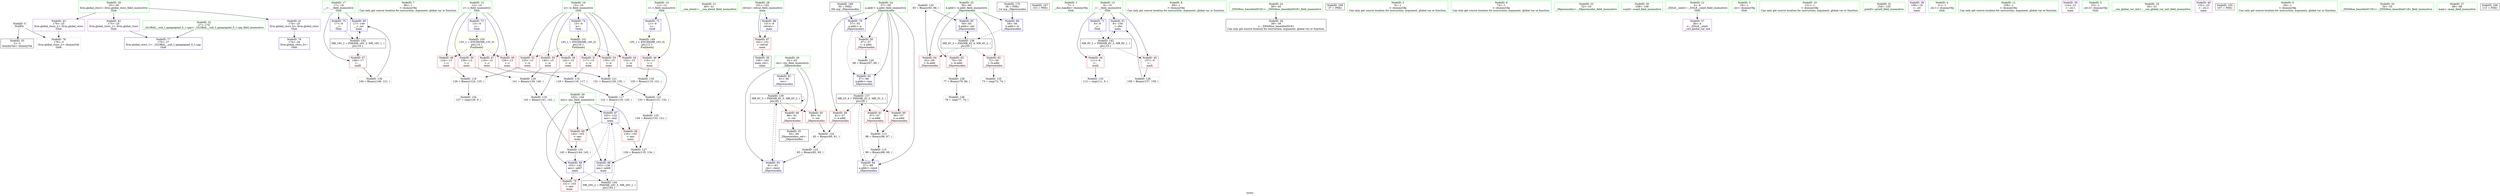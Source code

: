 digraph "SVFG" {
	label="SVFG";

	Node0x560ed8740060 [shape=record,color=grey,label="{NodeID: 0\nNullPtr}"];
	Node0x560ed8740060 -> Node0x560ed8754da0[style=solid];
	Node0x560ed8740060 -> Node0x560ed8758490[style=solid];
	Node0x560ed8758e80 [shape=record,color=blue,label="{NodeID: 90\n17\<--149\n__\<--inc\nmain\n}"];
	Node0x560ed8758e80 -> Node0x560ed8763f80[style=dashed];
	Node0x560ed87537f0 [shape=record,color=green,label="{NodeID: 7\n66\<--1\n\<--dummyObj\nCan only get source location for instruction, argument, global var or function.}"];
	Node0x560ed8753c20 [shape=record,color=green,label="{NodeID: 14\n11\<--12\nr\<--r_field_insensitive\nGlob }"];
	Node0x560ed8753c20 -> Node0x560ed8755920[style=solid];
	Node0x560ed8753c20 -> Node0x560ed8757e90[style=solid];
	Node0x560ed8754290 [shape=record,color=green,label="{NodeID: 21\n40\<--41\n__cxa_atexit\<--__cxa_atexit_field_insensitive\n}"];
	Node0x560ed8754900 [shape=record,color=green,label="{NodeID: 28\n101\<--102\nretval\<--retval_field_insensitive\nmain\n}"];
	Node0x560ed8754900 -> Node0x560ed8757a50[style=solid];
	Node0x560ed8754900 -> Node0x560ed8758b40[style=solid];
	Node0x560ed875b380 [shape=record,color=grey,label="{NodeID: 118\n126 = Binary(124, 125, )\n}"];
	Node0x560ed875b380 -> Node0x560ed8756610[style=solid];
	Node0x560ed8754fa0 [shape=record,color=black,label="{NodeID: 35\n54\<--96\n_Z6powmodxx_ret\<--\n_Z6powmodxx\n}"];
	Node0x560ed875be00 [shape=record,color=grey,label="{NodeID: 125\n134 = Binary(133, 121, )\n}"];
	Node0x560ed875be00 -> Node0x560ed875c100[style=solid];
	Node0x560ed8755580 [shape=record,color=purple,label="{NodeID: 42\n175\<--25\nllvm.global_ctors_1\<--llvm.global_ctors\nGlob }"];
	Node0x560ed8755580 -> Node0x560ed8758390[style=solid];
	Node0x560ed8756310 [shape=record,color=grey,label="{NodeID: 132\n93 = Binary(92, 66, )\n}"];
	Node0x560ed8756310 -> Node0x560ed8758a70[style=solid];
	Node0x560ed8756bb0 [shape=record,color=red,label="{NodeID: 49\n129\<--13\n\<--c\nmain\n}"];
	Node0x560ed8756bb0 -> Node0x560ed875b800[style=solid];
	Node0x560ed8762b80 [shape=record,color=black,label="{NodeID: 139\nMR_6V_3 = PHI(MR_6V_5, MR_6V_2, )\npts\{62 \}\n}"];
	Node0x560ed8762b80 -> Node0x560ed87578b0[style=dashed];
	Node0x560ed8762b80 -> Node0x560ed8757980[style=dashed];
	Node0x560ed8762b80 -> Node0x560ed87588d0[style=dashed];
	Node0x560ed8762b80 -> Node0x560ed8762b80[style=dashed];
	Node0x560ed8757160 [shape=record,color=red,label="{NodeID: 56\n142\<--15\n\<--w\nmain\n}"];
	Node0x560ed8757160 -> Node0x560ed875b500[style=solid];
	Node0x560ed8757710 [shape=record,color=red,label="{NodeID: 63\n76\<--59\n\<--b.addr\n_Z6powmodxx\n}"];
	Node0x560ed8757710 -> Node0x560ed875c280[style=solid];
	Node0x560ed8757cc0 [shape=record,color=red,label="{NodeID: 70\n151\<--103\n\<--ans\nmain\n}"];
	Node0x560ed8758390 [shape=record,color=blue,label="{NodeID: 77\n175\<--27\nllvm.global_ctors_1\<--_GLOBAL__sub_I_apiapiapiad_0_1.cpp\nGlob }"];
	Node0x560ed876c6e0 [shape=record,color=black,label="{NodeID: 167\n153 = PHI()\n}"];
	Node0x560ed87589a0 [shape=record,color=blue,label="{NodeID: 84\n57\<--89\na.addr\<--rem4\n_Z6powmodxx\n}"];
	Node0x560ed87589a0 -> Node0x560ed8762180[style=dashed];
	Node0x560ed873ef90 [shape=record,color=green,label="{NodeID: 1\n7\<--1\n__dso_handle\<--dummyObj\nGlob }"];
	Node0x560ed8758f50 [shape=record,color=blue,label="{NodeID: 91\n8\<--158\n_\<--dec\nmain\n}"];
	Node0x560ed8758f50 -> Node0x560ed8763a80[style=dashed];
	Node0x560ed8753880 [shape=record,color=green,label="{NodeID: 8\n69\<--1\n\<--dummyObj\nCan only get source location for instruction, argument, global var or function.}"];
	Node0x560ed8753cf0 [shape=record,color=green,label="{NodeID: 15\n13\<--14\nc\<--c_field_insensitive\nGlob }"];
	Node0x560ed8753cf0 -> Node0x560ed87559f0[style=solid];
	Node0x560ed8753cf0 -> Node0x560ed8756ae0[style=solid];
	Node0x560ed8753cf0 -> Node0x560ed8756bb0[style=solid];
	Node0x560ed8753cf0 -> Node0x560ed8756c80[style=solid];
	Node0x560ed8753cf0 -> Node0x560ed8757f90[style=solid];
	Node0x560ed8754390 [shape=record,color=green,label="{NodeID: 22\n39\<--45\n_ZNSt8ios_base4InitD1Ev\<--_ZNSt8ios_base4InitD1Ev_field_insensitive\n}"];
	Node0x560ed8754390 -> Node0x560ed8754ea0[style=solid];
	Node0x560ed87549d0 [shape=record,color=green,label="{NodeID: 29\n103\<--104\nans\<--ans_field_insensitive\nmain\n}"];
	Node0x560ed87549d0 -> Node0x560ed8757b20[style=solid];
	Node0x560ed87549d0 -> Node0x560ed8757bf0[style=solid];
	Node0x560ed87549d0 -> Node0x560ed8757cc0[style=solid];
	Node0x560ed87549d0 -> Node0x560ed8758c10[style=solid];
	Node0x560ed87549d0 -> Node0x560ed8758ce0[style=solid];
	Node0x560ed87549d0 -> Node0x560ed8758db0[style=solid];
	Node0x560ed875b500 [shape=record,color=grey,label="{NodeID: 119\n143 = Binary(141, 142, )\n}"];
	Node0x560ed875b500 -> Node0x560ed875c700[style=solid];
	Node0x560ed8755070 [shape=record,color=black,label="{NodeID: 36\n100\<--162\nmain_ret\<--\nmain\n}"];
	Node0x560ed875bf80 [shape=record,color=grey,label="{NodeID: 126\n158 = Binary(157, 159, )\n}"];
	Node0x560ed875bf80 -> Node0x560ed8758f50[style=solid];
	Node0x560ed8755680 [shape=record,color=purple,label="{NodeID: 43\n176\<--25\nllvm.global_ctors_2\<--llvm.global_ctors\nGlob }"];
	Node0x560ed8755680 -> Node0x560ed8758490[style=solid];
	Node0x560ed8756490 [shape=record,color=grey,label="{NodeID: 133\n112 = cmp(111, 9, )\n}"];
	Node0x560ed8756c80 [shape=record,color=red,label="{NodeID: 50\n139\<--13\n\<--c\nmain\n}"];
	Node0x560ed8756c80 -> Node0x560ed875c400[style=solid];
	Node0x560ed8757230 [shape=record,color=red,label="{NodeID: 57\n148\<--17\n\<--__\nmain\n}"];
	Node0x560ed8757230 -> Node0x560ed875c580[style=solid];
	Node0x560ed87577e0 [shape=record,color=red,label="{NodeID: 64\n92\<--59\n\<--b.addr\n_Z6powmodxx\n}"];
	Node0x560ed87577e0 -> Node0x560ed8756310[style=solid];
	Node0x560ed8757d90 [shape=record,color=blue,label="{NodeID: 71\n8\<--9\n_\<--\nGlob }"];
	Node0x560ed8757d90 -> Node0x560ed8763a80[style=dashed];
	Node0x560ed8758490 [shape=record,color=blue, style = dotted,label="{NodeID: 78\n176\<--3\nllvm.global_ctors_2\<--dummyVal\nGlob }"];
	Node0x560ed876c7e0 [shape=record,color=black,label="{NodeID: 168\n37 = PHI()\n}"];
	Node0x560ed8758a70 [shape=record,color=blue,label="{NodeID: 85\n59\<--93\nb.addr\<--shr\n_Z6powmodxx\n}"];
	Node0x560ed8758a70 -> Node0x560ed8762680[style=dashed];
	Node0x560ed873ff40 [shape=record,color=green,label="{NodeID: 2\n9\<--1\n\<--dummyObj\nCan only get source location for instruction, argument, global var or function.}"];
	Node0x560ed8753910 [shape=record,color=green,label="{NodeID: 9\n74\<--1\n\<--dummyObj\nCan only get source location for instruction, argument, global var or function.}"];
	Node0x560ed8753dc0 [shape=record,color=green,label="{NodeID: 16\n15\<--16\nw\<--w_field_insensitive\nGlob }"];
	Node0x560ed8753dc0 -> Node0x560ed8756d50[style=solid];
	Node0x560ed8753dc0 -> Node0x560ed8756e20[style=solid];
	Node0x560ed8753dc0 -> Node0x560ed8756ef0[style=solid];
	Node0x560ed8753dc0 -> Node0x560ed8756fc0[style=solid];
	Node0x560ed8753dc0 -> Node0x560ed8757090[style=solid];
	Node0x560ed8753dc0 -> Node0x560ed8757160[style=solid];
	Node0x560ed8753dc0 -> Node0x560ed8758090[style=solid];
	Node0x560ed8754490 [shape=record,color=green,label="{NodeID: 23\n52\<--53\n_Z6powmodxx\<--_Z6powmodxx_field_insensitive\n}"];
	Node0x560ed875ac80 [shape=record,color=grey,label="{NodeID: 113\n88 = Binary(86, 87, )\n}"];
	Node0x560ed875ac80 -> Node0x560ed875af00[style=solid];
	Node0x560ed8754aa0 [shape=record,color=green,label="{NodeID: 30\n108\<--109\nscanf\<--scanf_field_insensitive\n}"];
	Node0x560ed875b680 [shape=record,color=grey,label="{NodeID: 120\n68 = Binary(67, 69, )\n}"];
	Node0x560ed875b680 -> Node0x560ed8758800[style=solid];
	Node0x560ed8755140 [shape=record,color=purple,label="{NodeID: 37\n36\<--4\n\<--_ZStL8__ioinit\n__cxx_global_var_init\n}"];
	Node0x560ed875c100 [shape=record,color=grey,label="{NodeID: 127\n136 = Binary(135, 134, )\n}"];
	Node0x560ed875c100 -> Node0x560ed8758ce0[style=solid];
	Node0x560ed8755780 [shape=record,color=red,label="{NodeID: 44\n111\<--8\n\<--_\nmain\n}"];
	Node0x560ed8755780 -> Node0x560ed8756490[style=solid];
	Node0x560ed8756610 [shape=record,color=grey,label="{NodeID: 134\n127 = cmp(126, 9, )\n}"];
	Node0x560ed8756d50 [shape=record,color=red,label="{NodeID: 51\n117\<--15\n\<--w\nmain\n}"];
	Node0x560ed8756d50 -> Node0x560ed875ad80[style=solid];
	Node0x560ed8757300 [shape=record,color=red,label="{NodeID: 58\n67\<--57\n\<--a.addr\n_Z6powmodxx\n}"];
	Node0x560ed8757300 -> Node0x560ed875b680[style=solid];
	Node0x560ed87578b0 [shape=record,color=red,label="{NodeID: 65\n80\<--61\n\<--res\n_Z6powmodxx\n}"];
	Node0x560ed87578b0 -> Node0x560ed875bc80[style=solid];
	Node0x560ed8757e90 [shape=record,color=blue,label="{NodeID: 72\n11\<--9\nr\<--\nGlob }"];
	Node0x560ed8757e90 -> Node0x560ed8765770[style=dashed];
	Node0x560ed8758590 [shape=record,color=blue,label="{NodeID: 79\n57\<--55\na.addr\<--a\n_Z6powmodxx\n}"];
	Node0x560ed8758590 -> Node0x560ed8757300[style=dashed];
	Node0x560ed8758590 -> Node0x560ed8758800[style=dashed];
	Node0x560ed876c8e0 [shape=record,color=black,label="{NodeID: 169\n55 = PHI()\n0th arg _Z6powmodxx }"];
	Node0x560ed876c8e0 -> Node0x560ed8758590[style=solid];
	Node0x560ed8758b40 [shape=record,color=blue,label="{NodeID: 86\n101\<--9\nretval\<--\nmain\n}"];
	Node0x560ed8758b40 -> Node0x560ed8757a50[style=dashed];
	Node0x560ed8752e00 [shape=record,color=green,label="{NodeID: 3\n19\<--1\n.str\<--dummyObj\nGlob }"];
	Node0x560ed87539a0 [shape=record,color=green,label="{NodeID: 10\n121\<--1\n\<--dummyObj\nCan only get source location for instruction, argument, global var or function.}"];
	Node0x560ed8753e90 [shape=record,color=green,label="{NodeID: 17\n17\<--18\n__\<--___field_insensitive\nGlob }"];
	Node0x560ed8753e90 -> Node0x560ed8757230[style=solid];
	Node0x560ed8753e90 -> Node0x560ed8758190[style=solid];
	Node0x560ed8753e90 -> Node0x560ed8758e80[style=solid];
	Node0x560ed8754590 [shape=record,color=green,label="{NodeID: 24\n57\<--58\na.addr\<--a.addr_field_insensitive\n_Z6powmodxx\n}"];
	Node0x560ed8754590 -> Node0x560ed8757300[style=solid];
	Node0x560ed8754590 -> Node0x560ed87573d0[style=solid];
	Node0x560ed8754590 -> Node0x560ed87574a0[style=solid];
	Node0x560ed8754590 -> Node0x560ed8757570[style=solid];
	Node0x560ed8754590 -> Node0x560ed8758590[style=solid];
	Node0x560ed8754590 -> Node0x560ed8758800[style=solid];
	Node0x560ed8754590 -> Node0x560ed87589a0[style=solid];
	Node0x560ed875ad80 [shape=record,color=grey,label="{NodeID: 114\n118 = Binary(116, 117, )\n}"];
	Node0x560ed875ad80 -> Node0x560ed875b200[style=solid];
	Node0x560ed8754ba0 [shape=record,color=green,label="{NodeID: 31\n154\<--155\nprintf\<--printf_field_insensitive\n}"];
	Node0x560ed875b800 [shape=record,color=grey,label="{NodeID: 121\n131 = Binary(129, 130, )\n}"];
	Node0x560ed875b800 -> Node0x560ed875b980[style=solid];
	Node0x560ed8755210 [shape=record,color=purple,label="{NodeID: 38\n106\<--19\n\<--.str\nmain\n}"];
	Node0x560ed875c280 [shape=record,color=grey,label="{NodeID: 128\n77 = Binary(76, 66, )\n}"];
	Node0x560ed875c280 -> Node0x560ed8756910[style=solid];
	Node0x560ed8755850 [shape=record,color=red,label="{NodeID: 45\n157\<--8\n\<--_\nmain\n}"];
	Node0x560ed8755850 -> Node0x560ed875bf80[style=solid];
	Node0x560ed8756790 [shape=record,color=grey,label="{NodeID: 135\n73 = cmp(72, 74, )\n}"];
	Node0x560ed8756e20 [shape=record,color=red,label="{NodeID: 52\n125\<--15\n\<--w\nmain\n}"];
	Node0x560ed8756e20 -> Node0x560ed875b380[style=solid];
	Node0x560ed8763a80 [shape=record,color=black,label="{NodeID: 142\nMR_8V_2 = PHI(MR_8V_3, MR_8V_1, )\npts\{10 \}\n}"];
	Node0x560ed8763a80 -> Node0x560ed8755780[style=dashed];
	Node0x560ed8763a80 -> Node0x560ed8755850[style=dashed];
	Node0x560ed8763a80 -> Node0x560ed8758f50[style=dashed];
	Node0x560ed87573d0 [shape=record,color=red,label="{NodeID: 59\n81\<--57\n\<--a.addr\n_Z6powmodxx\n}"];
	Node0x560ed87573d0 -> Node0x560ed875bc80[style=solid];
	Node0x560ed8765770 [shape=record,color=yellow,style=double,label="{NodeID: 149\n10V_1 = ENCHI(MR_10V_0)\npts\{12 \}\nFun[main]}"];
	Node0x560ed8765770 -> Node0x560ed8755920[style=dashed];
	Node0x560ed8757980 [shape=record,color=red,label="{NodeID: 66\n96\<--61\n\<--res\n_Z6powmodxx\n}"];
	Node0x560ed8757980 -> Node0x560ed8754fa0[style=solid];
	Node0x560ed8757f90 [shape=record,color=blue,label="{NodeID: 73\n13\<--9\nc\<--\nGlob }"];
	Node0x560ed8757f90 -> Node0x560ed8765850[style=dashed];
	Node0x560ed8758660 [shape=record,color=blue,label="{NodeID: 80\n59\<--56\nb.addr\<--b\n_Z6powmodxx\n}"];
	Node0x560ed8758660 -> Node0x560ed8762680[style=dashed];
	Node0x560ed876ca40 [shape=record,color=black,label="{NodeID: 170\n56 = PHI()\n1st arg _Z6powmodxx }"];
	Node0x560ed876ca40 -> Node0x560ed8758660[style=solid];
	Node0x560ed8758c10 [shape=record,color=blue,label="{NodeID: 87\n103\<--122\nans\<--mul\nmain\n}"];
	Node0x560ed8758c10 -> Node0x560ed8757b20[style=dashed];
	Node0x560ed8758c10 -> Node0x560ed8757bf0[style=dashed];
	Node0x560ed8758c10 -> Node0x560ed8758ce0[style=dashed];
	Node0x560ed8758c10 -> Node0x560ed8758db0[style=dashed];
	Node0x560ed8752e90 [shape=record,color=green,label="{NodeID: 4\n21\<--1\n.str.1\<--dummyObj\nGlob }"];
	Node0x560ed8753a30 [shape=record,color=green,label="{NodeID: 11\n159\<--1\n\<--dummyObj\nCan only get source location for instruction, argument, global var or function.}"];
	Node0x560ed8753f90 [shape=record,color=green,label="{NodeID: 18\n25\<--29\nllvm.global_ctors\<--llvm.global_ctors_field_insensitive\nGlob }"];
	Node0x560ed8753f90 -> Node0x560ed8755480[style=solid];
	Node0x560ed8753f90 -> Node0x560ed8755580[style=solid];
	Node0x560ed8753f90 -> Node0x560ed8755680[style=solid];
	Node0x560ed8754660 [shape=record,color=green,label="{NodeID: 25\n59\<--60\nb.addr\<--b.addr_field_insensitive\n_Z6powmodxx\n}"];
	Node0x560ed8754660 -> Node0x560ed8757640[style=solid];
	Node0x560ed8754660 -> Node0x560ed8757710[style=solid];
	Node0x560ed8754660 -> Node0x560ed87577e0[style=solid];
	Node0x560ed8754660 -> Node0x560ed8758660[style=solid];
	Node0x560ed8754660 -> Node0x560ed8758a70[style=solid];
	Node0x560ed875af00 [shape=record,color=grey,label="{NodeID: 115\n89 = Binary(88, 69, )\n}"];
	Node0x560ed875af00 -> Node0x560ed87589a0[style=solid];
	Node0x560ed8754ca0 [shape=record,color=green,label="{NodeID: 32\n27\<--170\n_GLOBAL__sub_I_apiapiapiad_0_1.cpp\<--_GLOBAL__sub_I_apiapiapiad_0_1.cpp_field_insensitive\n}"];
	Node0x560ed8754ca0 -> Node0x560ed8758390[style=solid];
	Node0x560ed875b980 [shape=record,color=grey,label="{NodeID: 122\n133 = Binary(131, 132, )\n}"];
	Node0x560ed875b980 -> Node0x560ed875be00[style=solid];
	Node0x560ed87552e0 [shape=record,color=purple,label="{NodeID: 39\n114\<--21\n\<--.str.1\nmain\n}"];
	Node0x560ed875c400 [shape=record,color=grey,label="{NodeID: 129\n141 = Binary(139, 140, )\n}"];
	Node0x560ed875c400 -> Node0x560ed875b500[style=solid];
	Node0x560ed8755920 [shape=record,color=red,label="{NodeID: 46\n119\<--11\n\<--r\nmain\n}"];
	Node0x560ed8755920 -> Node0x560ed875b080[style=solid];
	Node0x560ed8756910 [shape=record,color=grey,label="{NodeID: 136\n78 = cmp(77, 74, )\n}"];
	Node0x560ed8756ef0 [shape=record,color=red,label="{NodeID: 53\n130\<--15\n\<--w\nmain\n}"];
	Node0x560ed8756ef0 -> Node0x560ed875b800[style=solid];
	Node0x560ed8763f80 [shape=record,color=black,label="{NodeID: 143\nMR_16V_2 = PHI(MR_16V_3, MR_16V_1, )\npts\{18 \}\n}"];
	Node0x560ed8763f80 -> Node0x560ed8757230[style=dashed];
	Node0x560ed8763f80 -> Node0x560ed8758e80[style=dashed];
	Node0x560ed87574a0 [shape=record,color=red,label="{NodeID: 60\n86\<--57\n\<--a.addr\n_Z6powmodxx\n}"];
	Node0x560ed87574a0 -> Node0x560ed875ac80[style=solid];
	Node0x560ed8765850 [shape=record,color=yellow,style=double,label="{NodeID: 150\n12V_1 = ENCHI(MR_12V_0)\npts\{14 \}\nFun[main]}"];
	Node0x560ed8765850 -> Node0x560ed87559f0[style=dashed];
	Node0x560ed8765850 -> Node0x560ed8756ae0[style=dashed];
	Node0x560ed8765850 -> Node0x560ed8756bb0[style=dashed];
	Node0x560ed8765850 -> Node0x560ed8756c80[style=dashed];
	Node0x560ed8757a50 [shape=record,color=red,label="{NodeID: 67\n162\<--101\n\<--retval\nmain\n}"];
	Node0x560ed8757a50 -> Node0x560ed8755070[style=solid];
	Node0x560ed8758090 [shape=record,color=blue,label="{NodeID: 74\n15\<--9\nw\<--\nGlob }"];
	Node0x560ed8758090 -> Node0x560ed8765930[style=dashed];
	Node0x560ed8758730 [shape=record,color=blue,label="{NodeID: 81\n61\<--66\nres\<--\n_Z6powmodxx\n}"];
	Node0x560ed8758730 -> Node0x560ed8762b80[style=dashed];
	Node0x560ed8758ce0 [shape=record,color=blue,label="{NodeID: 88\n103\<--136\nans\<--add4\nmain\n}"];
	Node0x560ed8758ce0 -> Node0x560ed8757cc0[style=dashed];
	Node0x560ed8758ce0 -> Node0x560ed8764480[style=dashed];
	Node0x560ed8752f20 [shape=record,color=green,label="{NodeID: 5\n23\<--1\n.str.2\<--dummyObj\nGlob }"];
	Node0x560ed8753ac0 [shape=record,color=green,label="{NodeID: 12\n4\<--6\n_ZStL8__ioinit\<--_ZStL8__ioinit_field_insensitive\nGlob }"];
	Node0x560ed8753ac0 -> Node0x560ed8755140[style=solid];
	Node0x560ed8754090 [shape=record,color=green,label="{NodeID: 19\n30\<--31\n__cxx_global_var_init\<--__cxx_global_var_init_field_insensitive\n}"];
	Node0x560ed8754730 [shape=record,color=green,label="{NodeID: 26\n61\<--62\nres\<--res_field_insensitive\n_Z6powmodxx\n}"];
	Node0x560ed8754730 -> Node0x560ed87578b0[style=solid];
	Node0x560ed8754730 -> Node0x560ed8757980[style=solid];
	Node0x560ed8754730 -> Node0x560ed8758730[style=solid];
	Node0x560ed8754730 -> Node0x560ed87588d0[style=solid];
	Node0x560ed875b080 [shape=record,color=grey,label="{NodeID: 116\n120 = Binary(119, 121, )\n}"];
	Node0x560ed875b080 -> Node0x560ed875b200[style=solid];
	Node0x560ed8754da0 [shape=record,color=black,label="{NodeID: 33\n2\<--3\ndummyVal\<--dummyVal\n}"];
	Node0x560ed875bb00 [shape=record,color=grey,label="{NodeID: 123\n83 = Binary(82, 69, )\n}"];
	Node0x560ed875bb00 -> Node0x560ed87588d0[style=solid];
	Node0x560ed87553b0 [shape=record,color=purple,label="{NodeID: 40\n152\<--23\n\<--.str.2\nmain\n}"];
	Node0x560ed875c580 [shape=record,color=grey,label="{NodeID: 130\n149 = Binary(148, 121, )\n}"];
	Node0x560ed875c580 -> Node0x560ed8758e80[style=solid];
	Node0x560ed87559f0 [shape=record,color=red,label="{NodeID: 47\n116\<--13\n\<--c\nmain\n}"];
	Node0x560ed87559f0 -> Node0x560ed875ad80[style=solid];
	Node0x560ed8762180 [shape=record,color=black,label="{NodeID: 137\nMR_2V_4 = PHI(MR_2V_5, MR_2V_3, )\npts\{58 \}\n}"];
	Node0x560ed8762180 -> Node0x560ed87573d0[style=dashed];
	Node0x560ed8762180 -> Node0x560ed87574a0[style=dashed];
	Node0x560ed8762180 -> Node0x560ed8757570[style=dashed];
	Node0x560ed8762180 -> Node0x560ed87589a0[style=dashed];
	Node0x560ed8756fc0 [shape=record,color=red,label="{NodeID: 54\n132\<--15\n\<--w\nmain\n}"];
	Node0x560ed8756fc0 -> Node0x560ed875b980[style=solid];
	Node0x560ed8764480 [shape=record,color=black,label="{NodeID: 144\nMR_20V_2 = PHI(MR_20V_5, MR_20V_1, )\npts\{104 \}\n}"];
	Node0x560ed8764480 -> Node0x560ed8758c10[style=dashed];
	Node0x560ed8757570 [shape=record,color=red,label="{NodeID: 61\n87\<--57\n\<--a.addr\n_Z6powmodxx\n}"];
	Node0x560ed8757570 -> Node0x560ed875ac80[style=solid];
	Node0x560ed8765930 [shape=record,color=yellow,style=double,label="{NodeID: 151\n14V_1 = ENCHI(MR_14V_0)\npts\{16 \}\nFun[main]}"];
	Node0x560ed8765930 -> Node0x560ed8756d50[style=dashed];
	Node0x560ed8765930 -> Node0x560ed8756e20[style=dashed];
	Node0x560ed8765930 -> Node0x560ed8756ef0[style=dashed];
	Node0x560ed8765930 -> Node0x560ed8756fc0[style=dashed];
	Node0x560ed8765930 -> Node0x560ed8757090[style=dashed];
	Node0x560ed8765930 -> Node0x560ed8757160[style=dashed];
	Node0x560ed8757b20 [shape=record,color=red,label="{NodeID: 68\n135\<--103\n\<--ans\nmain\n}"];
	Node0x560ed8757b20 -> Node0x560ed875c100[style=solid];
	Node0x560ed8758190 [shape=record,color=blue,label="{NodeID: 75\n17\<--9\n__\<--\nGlob }"];
	Node0x560ed8758190 -> Node0x560ed8763f80[style=dashed];
	Node0x560ed876c4e0 [shape=record,color=black,label="{NodeID: 165\n107 = PHI()\n}"];
	Node0x560ed8758800 [shape=record,color=blue,label="{NodeID: 82\n57\<--68\na.addr\<--rem\n_Z6powmodxx\n}"];
	Node0x560ed8758800 -> Node0x560ed8762180[style=dashed];
	Node0x560ed8758db0 [shape=record,color=blue,label="{NodeID: 89\n103\<--145\nans\<--add7\nmain\n}"];
	Node0x560ed8758db0 -> Node0x560ed8757cc0[style=dashed];
	Node0x560ed8758db0 -> Node0x560ed8764480[style=dashed];
	Node0x560ed8752fb0 [shape=record,color=green,label="{NodeID: 6\n26\<--1\n\<--dummyObj\nCan only get source location for instruction, argument, global var or function.}"];
	Node0x560ed8753b50 [shape=record,color=green,label="{NodeID: 13\n8\<--10\n_\<--__field_insensitive\nGlob }"];
	Node0x560ed8753b50 -> Node0x560ed8755780[style=solid];
	Node0x560ed8753b50 -> Node0x560ed8755850[style=solid];
	Node0x560ed8753b50 -> Node0x560ed8757d90[style=solid];
	Node0x560ed8753b50 -> Node0x560ed8758f50[style=solid];
	Node0x560ed8754190 [shape=record,color=green,label="{NodeID: 20\n34\<--35\n_ZNSt8ios_base4InitC1Ev\<--_ZNSt8ios_base4InitC1Ev_field_insensitive\n}"];
	Node0x560ed8754800 [shape=record,color=green,label="{NodeID: 27\n98\<--99\nmain\<--main_field_insensitive\n}"];
	Node0x560ed875b200 [shape=record,color=grey,label="{NodeID: 117\n122 = Binary(118, 120, )\n}"];
	Node0x560ed875b200 -> Node0x560ed8758c10[style=solid];
	Node0x560ed8754ea0 [shape=record,color=black,label="{NodeID: 34\n38\<--39\n\<--_ZNSt8ios_base4InitD1Ev\nCan only get source location for instruction, argument, global var or function.}"];
	Node0x560ed875bc80 [shape=record,color=grey,label="{NodeID: 124\n82 = Binary(80, 81, )\n}"];
	Node0x560ed875bc80 -> Node0x560ed875bb00[style=solid];
	Node0x560ed8755480 [shape=record,color=purple,label="{NodeID: 41\n174\<--25\nllvm.global_ctors_0\<--llvm.global_ctors\nGlob }"];
	Node0x560ed8755480 -> Node0x560ed8758290[style=solid];
	Node0x560ed875c700 [shape=record,color=grey,label="{NodeID: 131\n145 = Binary(144, 143, )\n}"];
	Node0x560ed875c700 -> Node0x560ed8758db0[style=solid];
	Node0x560ed8756ae0 [shape=record,color=red,label="{NodeID: 48\n124\<--13\n\<--c\nmain\n}"];
	Node0x560ed8756ae0 -> Node0x560ed875b380[style=solid];
	Node0x560ed8762680 [shape=record,color=black,label="{NodeID: 138\nMR_4V_3 = PHI(MR_4V_4, MR_4V_2, )\npts\{60 \}\n}"];
	Node0x560ed8762680 -> Node0x560ed8757640[style=dashed];
	Node0x560ed8762680 -> Node0x560ed8757710[style=dashed];
	Node0x560ed8762680 -> Node0x560ed87577e0[style=dashed];
	Node0x560ed8762680 -> Node0x560ed8758a70[style=dashed];
	Node0x560ed8757090 [shape=record,color=red,label="{NodeID: 55\n140\<--15\n\<--w\nmain\n}"];
	Node0x560ed8757090 -> Node0x560ed875c400[style=solid];
	Node0x560ed8757640 [shape=record,color=red,label="{NodeID: 62\n72\<--59\n\<--b.addr\n_Z6powmodxx\n}"];
	Node0x560ed8757640 -> Node0x560ed8756790[style=solid];
	Node0x560ed8757bf0 [shape=record,color=red,label="{NodeID: 69\n144\<--103\n\<--ans\nmain\n}"];
	Node0x560ed8757bf0 -> Node0x560ed875c700[style=solid];
	Node0x560ed8758290 [shape=record,color=blue,label="{NodeID: 76\n174\<--26\nllvm.global_ctors_0\<--\nGlob }"];
	Node0x560ed876c5e0 [shape=record,color=black,label="{NodeID: 166\n115 = PHI()\n}"];
	Node0x560ed87588d0 [shape=record,color=blue,label="{NodeID: 83\n61\<--83\nres\<--rem2\n_Z6powmodxx\n}"];
	Node0x560ed87588d0 -> Node0x560ed8762b80[style=dashed];
}
